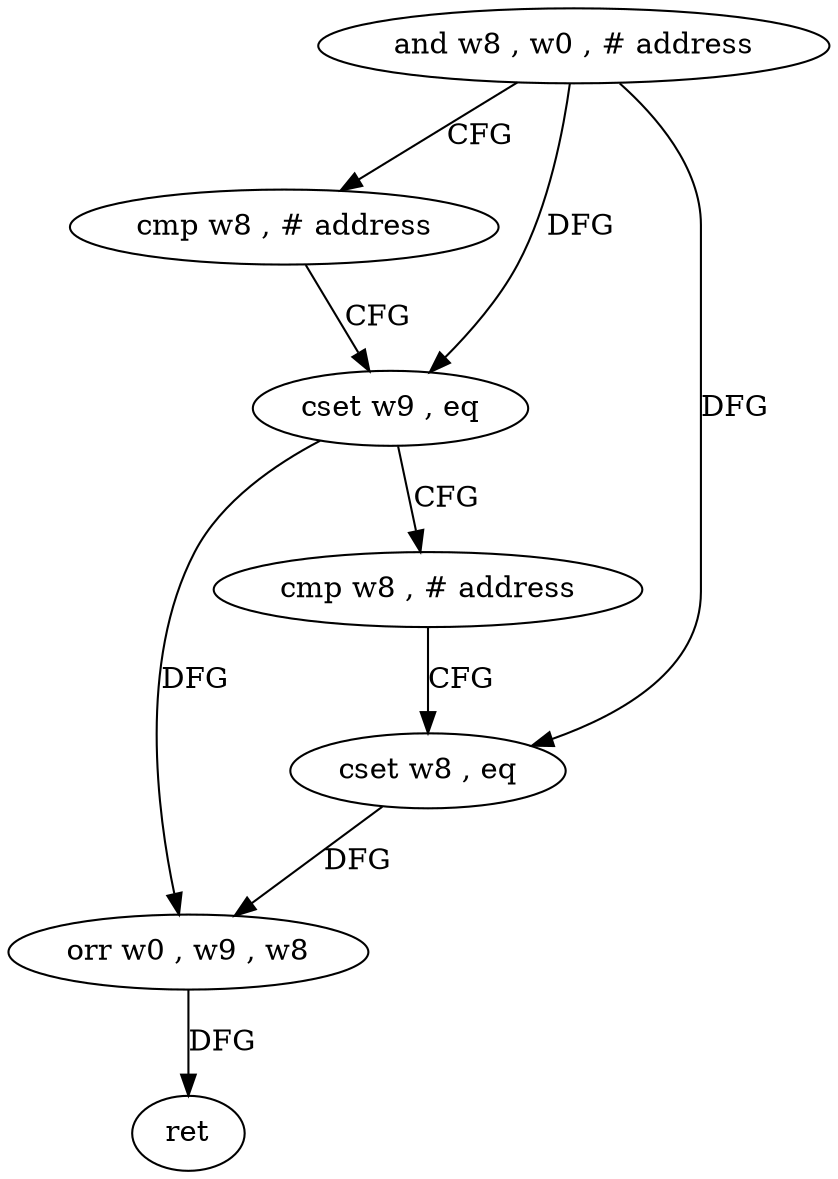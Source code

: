 digraph "func" {
"4216972" [label = "and w8 , w0 , # address" ]
"4216976" [label = "cmp w8 , # address" ]
"4216980" [label = "cset w9 , eq" ]
"4216984" [label = "cmp w8 , # address" ]
"4216988" [label = "cset w8 , eq" ]
"4216992" [label = "orr w0 , w9 , w8" ]
"4216996" [label = "ret" ]
"4216972" -> "4216976" [ label = "CFG" ]
"4216972" -> "4216980" [ label = "DFG" ]
"4216972" -> "4216988" [ label = "DFG" ]
"4216976" -> "4216980" [ label = "CFG" ]
"4216980" -> "4216984" [ label = "CFG" ]
"4216980" -> "4216992" [ label = "DFG" ]
"4216984" -> "4216988" [ label = "CFG" ]
"4216988" -> "4216992" [ label = "DFG" ]
"4216992" -> "4216996" [ label = "DFG" ]
}
